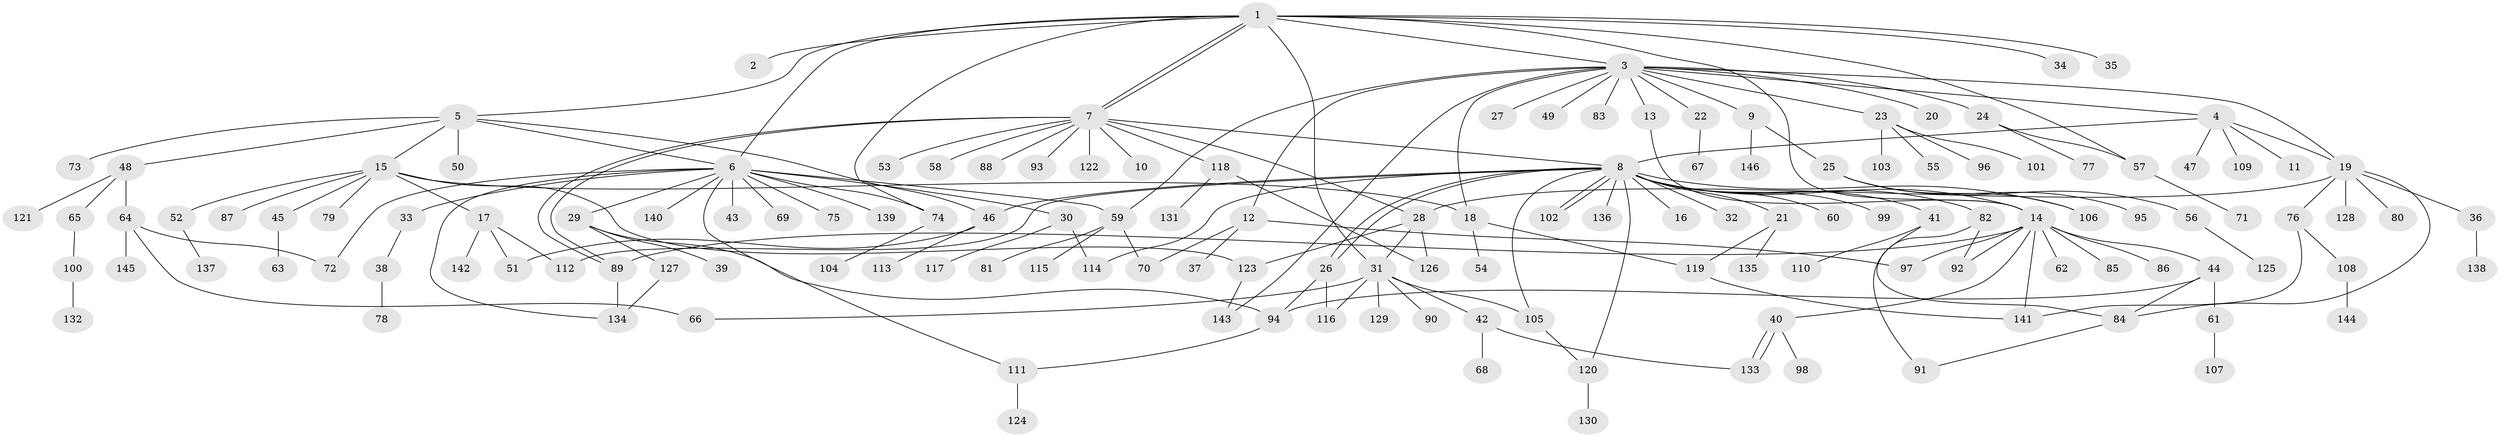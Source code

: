 // Generated by graph-tools (version 1.1) at 2025/50/03/09/25 03:50:00]
// undirected, 146 vertices, 190 edges
graph export_dot {
graph [start="1"]
  node [color=gray90,style=filled];
  1;
  2;
  3;
  4;
  5;
  6;
  7;
  8;
  9;
  10;
  11;
  12;
  13;
  14;
  15;
  16;
  17;
  18;
  19;
  20;
  21;
  22;
  23;
  24;
  25;
  26;
  27;
  28;
  29;
  30;
  31;
  32;
  33;
  34;
  35;
  36;
  37;
  38;
  39;
  40;
  41;
  42;
  43;
  44;
  45;
  46;
  47;
  48;
  49;
  50;
  51;
  52;
  53;
  54;
  55;
  56;
  57;
  58;
  59;
  60;
  61;
  62;
  63;
  64;
  65;
  66;
  67;
  68;
  69;
  70;
  71;
  72;
  73;
  74;
  75;
  76;
  77;
  78;
  79;
  80;
  81;
  82;
  83;
  84;
  85;
  86;
  87;
  88;
  89;
  90;
  91;
  92;
  93;
  94;
  95;
  96;
  97;
  98;
  99;
  100;
  101;
  102;
  103;
  104;
  105;
  106;
  107;
  108;
  109;
  110;
  111;
  112;
  113;
  114;
  115;
  116;
  117;
  118;
  119;
  120;
  121;
  122;
  123;
  124;
  125;
  126;
  127;
  128;
  129;
  130;
  131;
  132;
  133;
  134;
  135;
  136;
  137;
  138;
  139;
  140;
  141;
  142;
  143;
  144;
  145;
  146;
  1 -- 2;
  1 -- 3;
  1 -- 5;
  1 -- 6;
  1 -- 7;
  1 -- 7;
  1 -- 14;
  1 -- 31;
  1 -- 34;
  1 -- 35;
  1 -- 57;
  1 -- 74;
  3 -- 4;
  3 -- 9;
  3 -- 12;
  3 -- 13;
  3 -- 18;
  3 -- 19;
  3 -- 20;
  3 -- 22;
  3 -- 23;
  3 -- 24;
  3 -- 27;
  3 -- 49;
  3 -- 59;
  3 -- 83;
  3 -- 143;
  4 -- 8;
  4 -- 11;
  4 -- 19;
  4 -- 47;
  4 -- 109;
  5 -- 6;
  5 -- 15;
  5 -- 46;
  5 -- 48;
  5 -- 50;
  5 -- 73;
  6 -- 29;
  6 -- 30;
  6 -- 33;
  6 -- 43;
  6 -- 59;
  6 -- 69;
  6 -- 72;
  6 -- 74;
  6 -- 75;
  6 -- 111;
  6 -- 134;
  6 -- 139;
  6 -- 140;
  7 -- 8;
  7 -- 10;
  7 -- 28;
  7 -- 53;
  7 -- 58;
  7 -- 88;
  7 -- 89;
  7 -- 89;
  7 -- 93;
  7 -- 118;
  7 -- 122;
  8 -- 14;
  8 -- 16;
  8 -- 21;
  8 -- 26;
  8 -- 26;
  8 -- 32;
  8 -- 41;
  8 -- 46;
  8 -- 60;
  8 -- 82;
  8 -- 99;
  8 -- 102;
  8 -- 102;
  8 -- 105;
  8 -- 106;
  8 -- 112;
  8 -- 114;
  8 -- 120;
  8 -- 136;
  9 -- 25;
  9 -- 146;
  12 -- 37;
  12 -- 70;
  12 -- 97;
  13 -- 14;
  14 -- 40;
  14 -- 44;
  14 -- 62;
  14 -- 85;
  14 -- 86;
  14 -- 89;
  14 -- 92;
  14 -- 97;
  14 -- 141;
  15 -- 17;
  15 -- 18;
  15 -- 45;
  15 -- 52;
  15 -- 79;
  15 -- 87;
  15 -- 123;
  17 -- 51;
  17 -- 112;
  17 -- 142;
  18 -- 54;
  18 -- 119;
  19 -- 28;
  19 -- 36;
  19 -- 76;
  19 -- 80;
  19 -- 84;
  19 -- 128;
  21 -- 119;
  21 -- 135;
  22 -- 67;
  23 -- 55;
  23 -- 96;
  23 -- 101;
  23 -- 103;
  24 -- 57;
  24 -- 77;
  25 -- 56;
  25 -- 95;
  25 -- 106;
  26 -- 94;
  26 -- 116;
  28 -- 31;
  28 -- 123;
  28 -- 126;
  29 -- 39;
  29 -- 94;
  29 -- 127;
  30 -- 114;
  30 -- 117;
  31 -- 42;
  31 -- 66;
  31 -- 90;
  31 -- 105;
  31 -- 116;
  31 -- 129;
  33 -- 38;
  36 -- 138;
  38 -- 78;
  40 -- 98;
  40 -- 133;
  40 -- 133;
  41 -- 84;
  41 -- 110;
  42 -- 68;
  42 -- 133;
  44 -- 61;
  44 -- 84;
  44 -- 94;
  45 -- 63;
  46 -- 51;
  46 -- 113;
  48 -- 64;
  48 -- 65;
  48 -- 121;
  52 -- 137;
  56 -- 125;
  57 -- 71;
  59 -- 70;
  59 -- 81;
  59 -- 115;
  61 -- 107;
  64 -- 66;
  64 -- 72;
  64 -- 145;
  65 -- 100;
  74 -- 104;
  76 -- 108;
  76 -- 141;
  82 -- 91;
  82 -- 92;
  84 -- 91;
  89 -- 134;
  94 -- 111;
  100 -- 132;
  105 -- 120;
  108 -- 144;
  111 -- 124;
  118 -- 126;
  118 -- 131;
  119 -- 141;
  120 -- 130;
  123 -- 143;
  127 -- 134;
}
